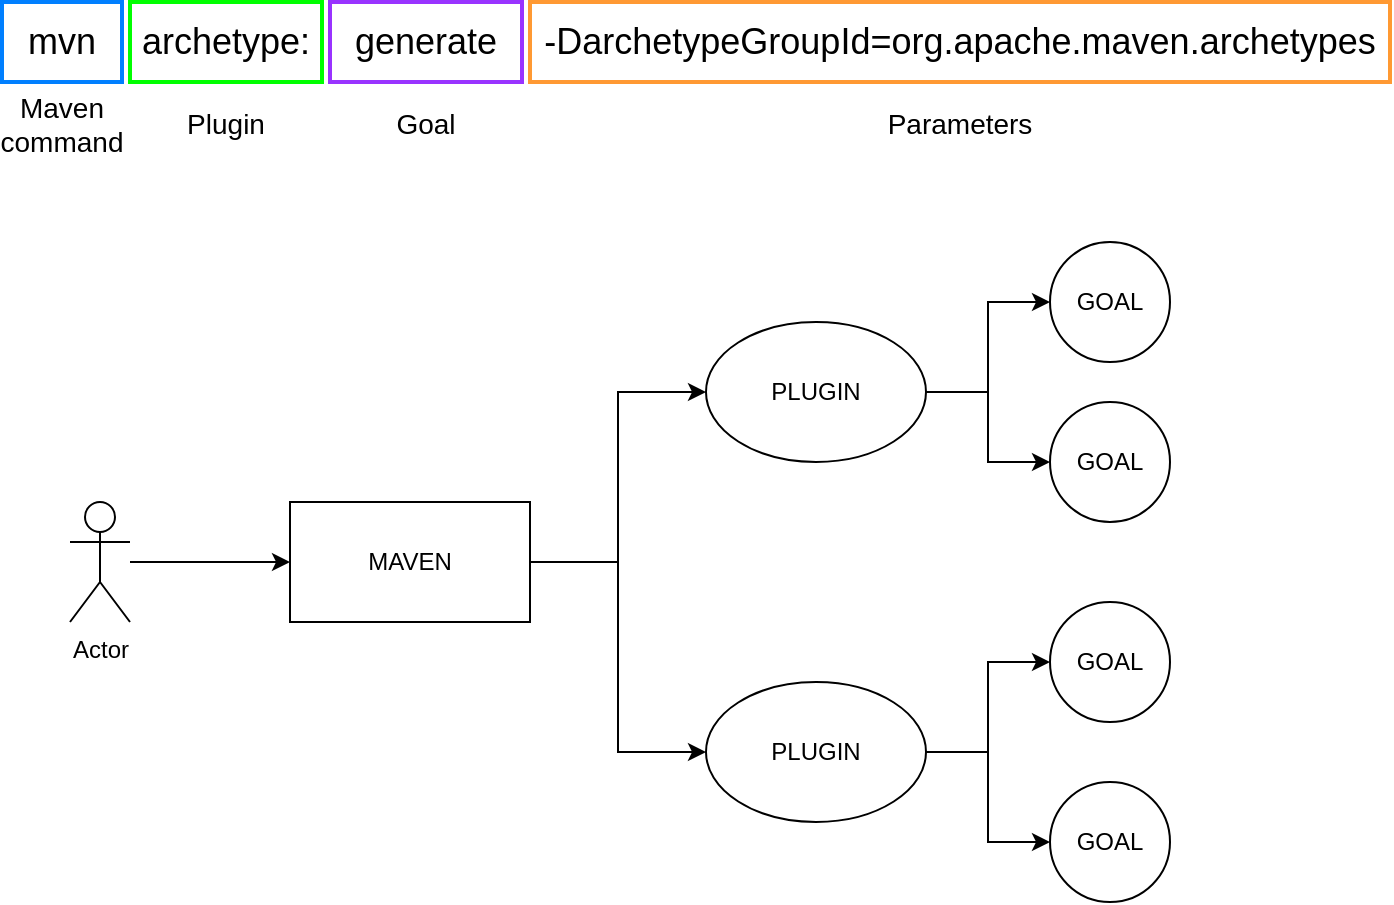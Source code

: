 <mxfile version="12.5.1" type="device"><diagram id="c5ux9ZWrX2cDUad9pnZ3" name="Page-1"><mxGraphModel dx="1002" dy="666" grid="1" gridSize="10" guides="1" tooltips="1" connect="1" arrows="1" fold="1" page="1" pageScale="1" pageWidth="827" pageHeight="1169" math="0" shadow="0"><root><mxCell id="0"/><mxCell id="1" parent="0"/><mxCell id="YTMDeWOtXdRbTWwidusb-10" style="edgeStyle=orthogonalEdgeStyle;rounded=0;orthogonalLoop=1;jettySize=auto;html=1;entryX=0;entryY=0.5;entryDx=0;entryDy=0;" edge="1" parent="1" source="YTMDeWOtXdRbTWwidusb-1" target="YTMDeWOtXdRbTWwidusb-2"><mxGeometry relative="1" as="geometry"/></mxCell><mxCell id="YTMDeWOtXdRbTWwidusb-1" value="Actor" style="shape=umlActor;verticalLabelPosition=bottom;labelBackgroundColor=#ffffff;verticalAlign=top;html=1;outlineConnect=0;" vertex="1" parent="1"><mxGeometry x="124" y="290" width="30" height="60" as="geometry"/></mxCell><mxCell id="YTMDeWOtXdRbTWwidusb-6" style="edgeStyle=orthogonalEdgeStyle;rounded=0;orthogonalLoop=1;jettySize=auto;html=1;entryX=0;entryY=0.5;entryDx=0;entryDy=0;" edge="1" parent="1" source="YTMDeWOtXdRbTWwidusb-2" target="YTMDeWOtXdRbTWwidusb-3"><mxGeometry relative="1" as="geometry"/></mxCell><mxCell id="YTMDeWOtXdRbTWwidusb-12" style="edgeStyle=orthogonalEdgeStyle;rounded=0;orthogonalLoop=1;jettySize=auto;html=1;exitX=1;exitY=0.5;exitDx=0;exitDy=0;entryX=0;entryY=0.5;entryDx=0;entryDy=0;" edge="1" parent="1" source="YTMDeWOtXdRbTWwidusb-2" target="YTMDeWOtXdRbTWwidusb-11"><mxGeometry relative="1" as="geometry"/></mxCell><mxCell id="YTMDeWOtXdRbTWwidusb-2" value="MAVEN" style="rounded=0;whiteSpace=wrap;html=1;" vertex="1" parent="1"><mxGeometry x="234" y="290" width="120" height="60" as="geometry"/></mxCell><mxCell id="YTMDeWOtXdRbTWwidusb-23" style="edgeStyle=orthogonalEdgeStyle;rounded=0;orthogonalLoop=1;jettySize=auto;html=1;exitX=1;exitY=0.5;exitDx=0;exitDy=0;entryX=0;entryY=0.5;entryDx=0;entryDy=0;" edge="1" parent="1" source="YTMDeWOtXdRbTWwidusb-3" target="YTMDeWOtXdRbTWwidusb-4"><mxGeometry relative="1" as="geometry"/></mxCell><mxCell id="YTMDeWOtXdRbTWwidusb-24" style="edgeStyle=orthogonalEdgeStyle;rounded=0;orthogonalLoop=1;jettySize=auto;html=1;exitX=1;exitY=0.5;exitDx=0;exitDy=0;entryX=0;entryY=0.5;entryDx=0;entryDy=0;" edge="1" parent="1" source="YTMDeWOtXdRbTWwidusb-3" target="YTMDeWOtXdRbTWwidusb-14"><mxGeometry relative="1" as="geometry"/></mxCell><mxCell id="YTMDeWOtXdRbTWwidusb-3" value="PLUGIN" style="ellipse;whiteSpace=wrap;html=1;" vertex="1" parent="1"><mxGeometry x="442" y="200" width="110" height="70" as="geometry"/></mxCell><mxCell id="YTMDeWOtXdRbTWwidusb-4" value="GOAL" style="ellipse;whiteSpace=wrap;html=1;aspect=fixed;" vertex="1" parent="1"><mxGeometry x="614" y="160" width="60" height="60" as="geometry"/></mxCell><mxCell id="YTMDeWOtXdRbTWwidusb-25" style="edgeStyle=orthogonalEdgeStyle;rounded=0;orthogonalLoop=1;jettySize=auto;html=1;exitX=1;exitY=0.5;exitDx=0;exitDy=0;entryX=0;entryY=0.5;entryDx=0;entryDy=0;" edge="1" parent="1" source="YTMDeWOtXdRbTWwidusb-11" target="YTMDeWOtXdRbTWwidusb-15"><mxGeometry relative="1" as="geometry"/></mxCell><mxCell id="YTMDeWOtXdRbTWwidusb-26" style="edgeStyle=orthogonalEdgeStyle;rounded=0;orthogonalLoop=1;jettySize=auto;html=1;exitX=1;exitY=0.5;exitDx=0;exitDy=0;entryX=0;entryY=0.5;entryDx=0;entryDy=0;" edge="1" parent="1" source="YTMDeWOtXdRbTWwidusb-11" target="YTMDeWOtXdRbTWwidusb-13"><mxGeometry relative="1" as="geometry"/></mxCell><mxCell id="YTMDeWOtXdRbTWwidusb-11" value="PLUGIN" style="ellipse;whiteSpace=wrap;html=1;" vertex="1" parent="1"><mxGeometry x="442" y="380" width="110" height="70" as="geometry"/></mxCell><mxCell id="YTMDeWOtXdRbTWwidusb-13" value="GOAL" style="ellipse;whiteSpace=wrap;html=1;aspect=fixed;" vertex="1" parent="1"><mxGeometry x="614" y="430" width="60" height="60" as="geometry"/></mxCell><mxCell id="YTMDeWOtXdRbTWwidusb-14" value="GOAL" style="ellipse;whiteSpace=wrap;html=1;aspect=fixed;" vertex="1" parent="1"><mxGeometry x="614" y="240" width="60" height="60" as="geometry"/></mxCell><mxCell id="YTMDeWOtXdRbTWwidusb-15" value="GOAL" style="ellipse;whiteSpace=wrap;html=1;aspect=fixed;" vertex="1" parent="1"><mxGeometry x="614" y="340" width="60" height="60" as="geometry"/></mxCell><mxCell id="YTMDeWOtXdRbTWwidusb-19" value="&lt;font style=&quot;font-size: 18px&quot;&gt;mvn&lt;/font&gt;" style="rounded=0;whiteSpace=wrap;html=1;strokeColor=#007FFF;strokeWidth=2;fillColor=#ffffff;" vertex="1" parent="1"><mxGeometry x="90" y="40" width="60" height="40" as="geometry"/></mxCell><mxCell id="YTMDeWOtXdRbTWwidusb-20" value="&lt;font style=&quot;font-size: 18px&quot;&gt;archetype:&lt;/font&gt;" style="rounded=0;whiteSpace=wrap;html=1;strokeColor=#00FF00;strokeWidth=2;fillColor=#ffffff;" vertex="1" parent="1"><mxGeometry x="154" y="40" width="96" height="40" as="geometry"/></mxCell><mxCell id="YTMDeWOtXdRbTWwidusb-21" value="&lt;font style=&quot;font-size: 18px&quot;&gt;-DarchetypeGroupId=org.apache.maven.archetypes&lt;/font&gt;" style="rounded=0;whiteSpace=wrap;html=1;strokeColor=#FF9933;strokeWidth=2;fillColor=#ffffff;" vertex="1" parent="1"><mxGeometry x="354" y="40" width="430" height="40" as="geometry"/></mxCell><mxCell id="YTMDeWOtXdRbTWwidusb-27" value="&lt;font style=&quot;font-size: 14px&quot;&gt;Plugin&lt;/font&gt;" style="text;html=1;strokeColor=none;fillColor=none;align=center;verticalAlign=middle;whiteSpace=wrap;rounded=0;" vertex="1" parent="1"><mxGeometry x="182" y="91" width="40" height="20" as="geometry"/></mxCell><mxCell id="YTMDeWOtXdRbTWwidusb-29" value="&lt;font style=&quot;font-size: 18px&quot;&gt;generate&lt;/font&gt;" style="rounded=0;whiteSpace=wrap;html=1;strokeColor=#9933FF;strokeWidth=2;fillColor=#ffffff;" vertex="1" parent="1"><mxGeometry x="254" y="40" width="96" height="40" as="geometry"/></mxCell><mxCell id="YTMDeWOtXdRbTWwidusb-30" value="&lt;font style=&quot;font-size: 14px&quot;&gt;Maven command&lt;/font&gt;" style="text;html=1;strokeColor=none;fillColor=none;align=center;verticalAlign=middle;whiteSpace=wrap;rounded=0;" vertex="1" parent="1"><mxGeometry x="100" y="91" width="40" height="20" as="geometry"/></mxCell><mxCell id="YTMDeWOtXdRbTWwidusb-31" value="&lt;font style=&quot;font-size: 14px&quot;&gt;Parameters&lt;/font&gt;" style="text;html=1;strokeColor=none;fillColor=none;align=center;verticalAlign=middle;whiteSpace=wrap;rounded=0;" vertex="1" parent="1"><mxGeometry x="549" y="91" width="40" height="20" as="geometry"/></mxCell><mxCell id="YTMDeWOtXdRbTWwidusb-33" value="&lt;font style=&quot;font-size: 14px&quot;&gt;Goal&lt;/font&gt;" style="text;html=1;strokeColor=none;fillColor=none;align=center;verticalAlign=middle;whiteSpace=wrap;rounded=0;" vertex="1" parent="1"><mxGeometry x="282" y="91" width="40" height="20" as="geometry"/></mxCell></root></mxGraphModel></diagram></mxfile>